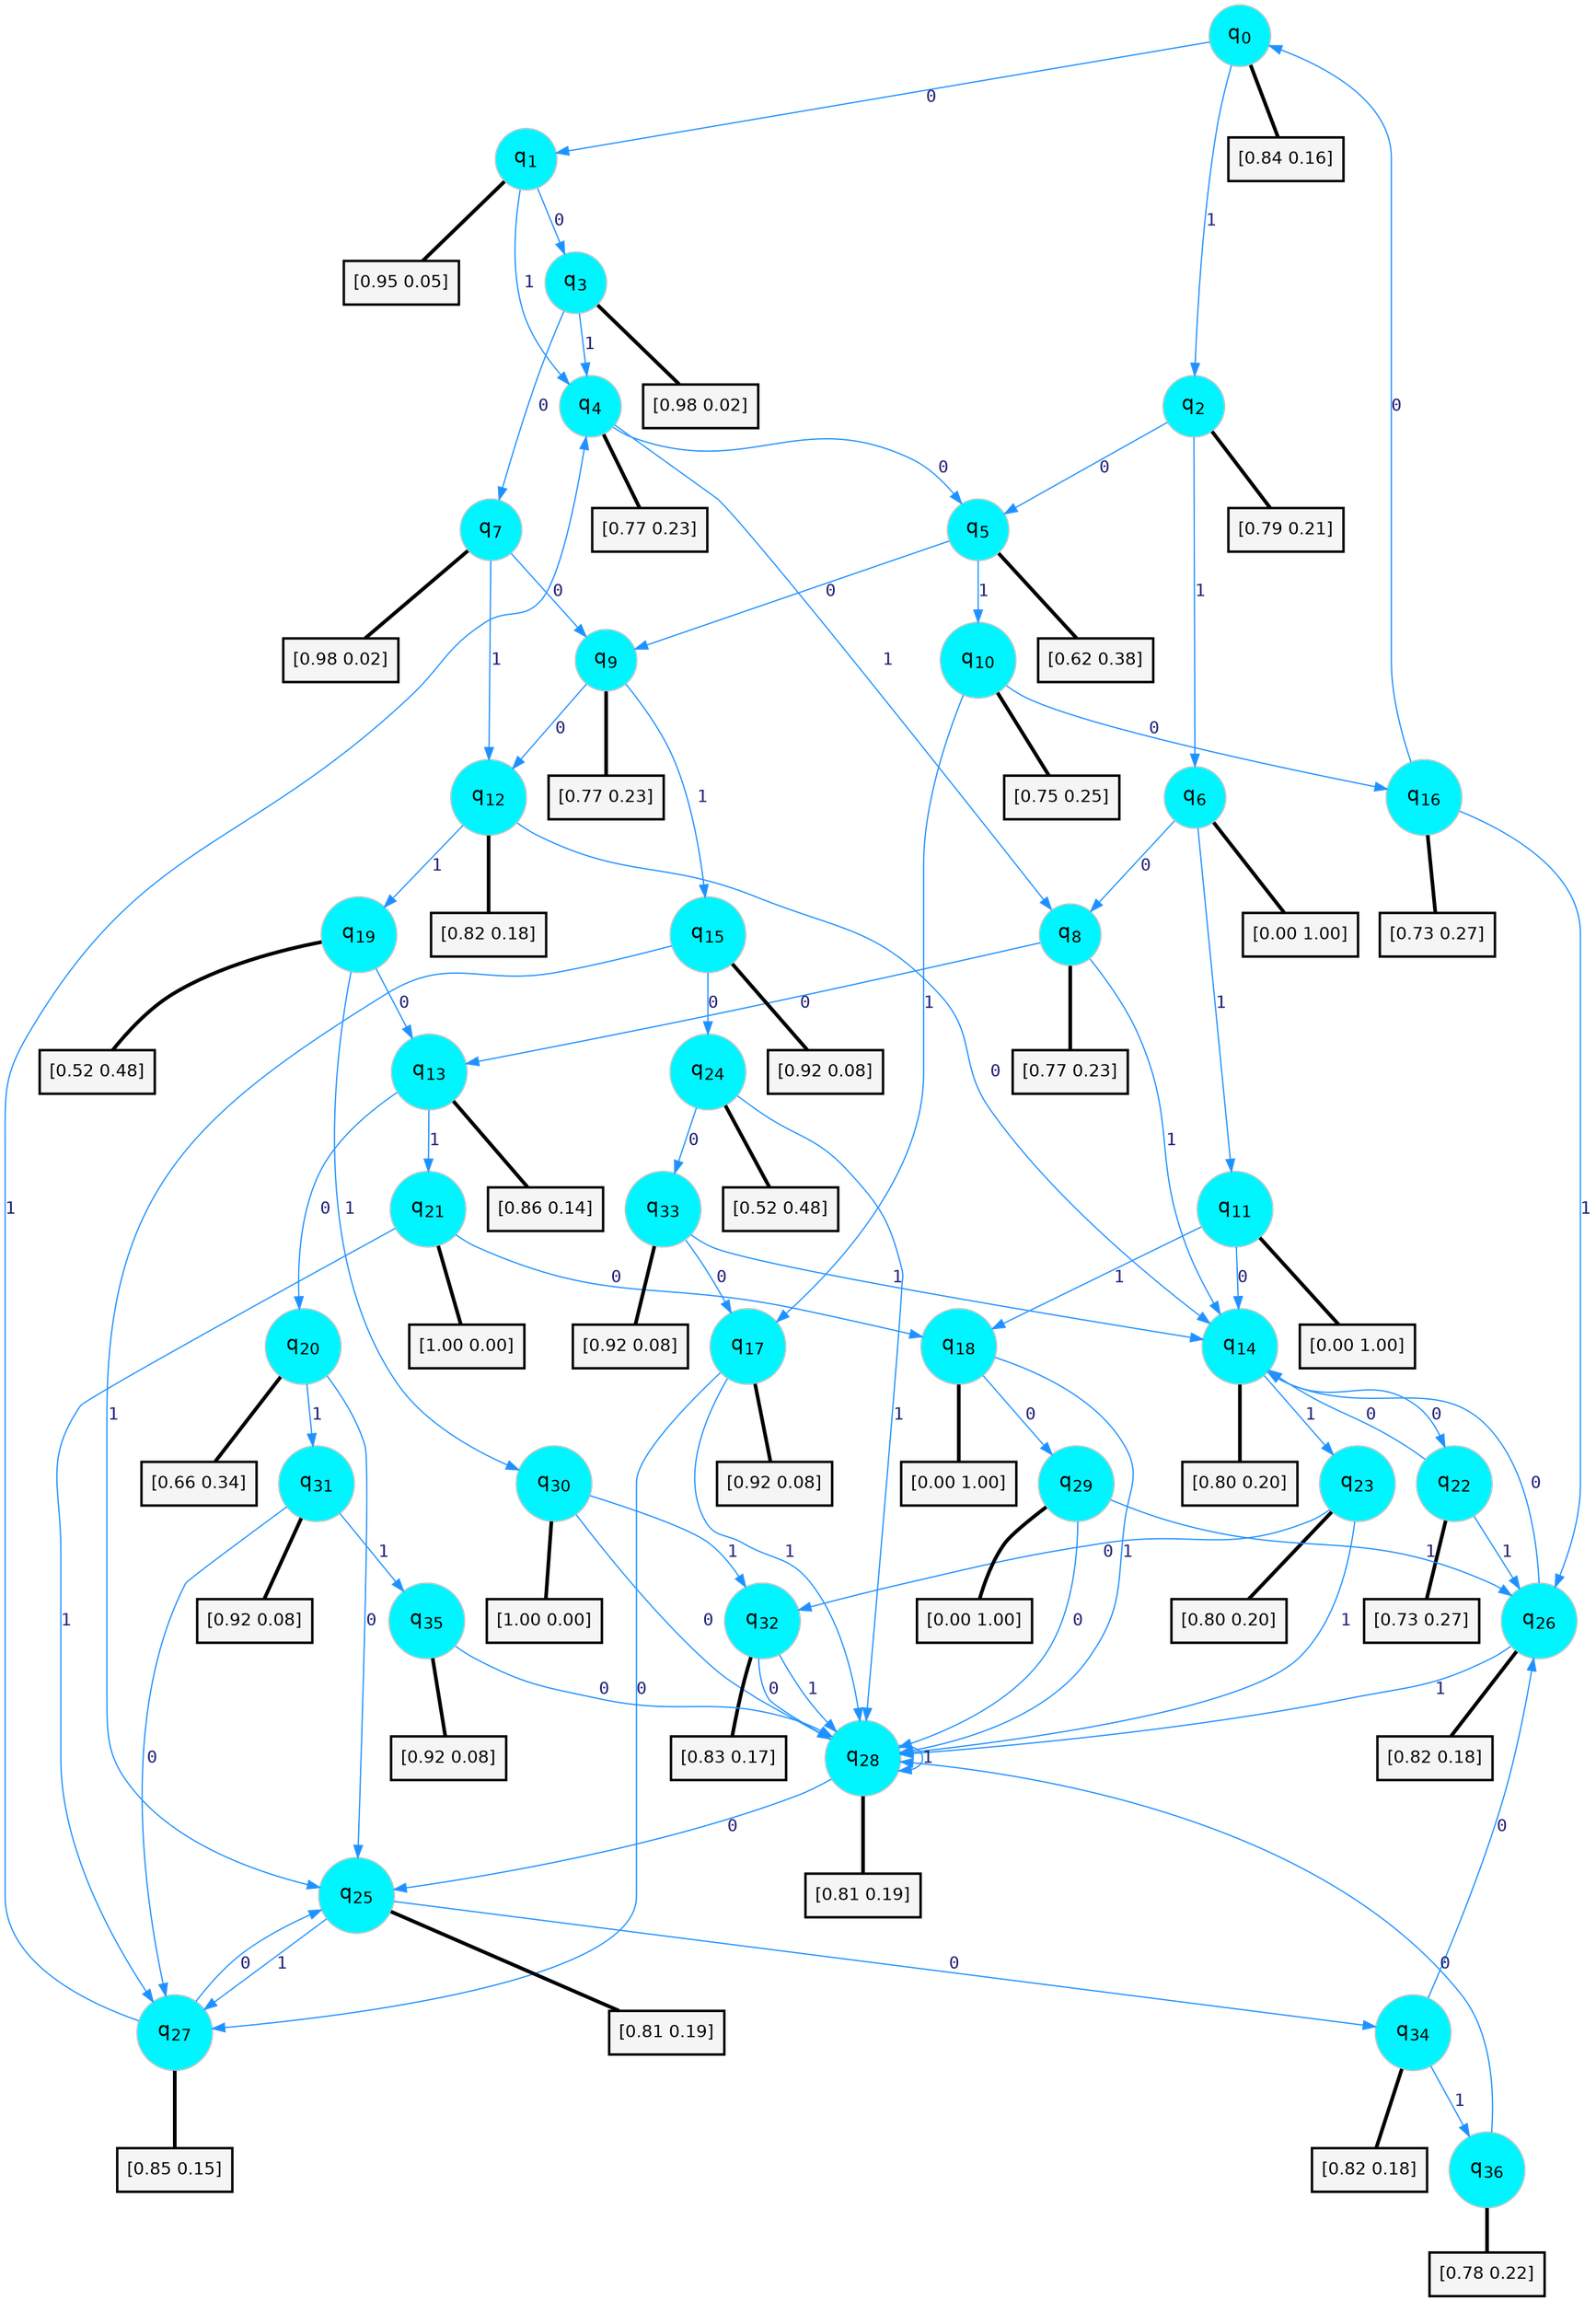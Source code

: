 digraph G {
graph [
bgcolor=transparent, dpi=300, rankdir=TD, size="40,25"];
node [
color=gray, fillcolor=turquoise1, fontcolor=black, fontname=Helvetica, fontsize=16, fontweight=bold, shape=circle, style=filled];
edge [
arrowsize=1, color=dodgerblue1, fontcolor=midnightblue, fontname=courier, fontweight=bold, penwidth=1, style=solid, weight=20];
0[label=<q<SUB>0</SUB>>];
1[label=<q<SUB>1</SUB>>];
2[label=<q<SUB>2</SUB>>];
3[label=<q<SUB>3</SUB>>];
4[label=<q<SUB>4</SUB>>];
5[label=<q<SUB>5</SUB>>];
6[label=<q<SUB>6</SUB>>];
7[label=<q<SUB>7</SUB>>];
8[label=<q<SUB>8</SUB>>];
9[label=<q<SUB>9</SUB>>];
10[label=<q<SUB>10</SUB>>];
11[label=<q<SUB>11</SUB>>];
12[label=<q<SUB>12</SUB>>];
13[label=<q<SUB>13</SUB>>];
14[label=<q<SUB>14</SUB>>];
15[label=<q<SUB>15</SUB>>];
16[label=<q<SUB>16</SUB>>];
17[label=<q<SUB>17</SUB>>];
18[label=<q<SUB>18</SUB>>];
19[label=<q<SUB>19</SUB>>];
20[label=<q<SUB>20</SUB>>];
21[label=<q<SUB>21</SUB>>];
22[label=<q<SUB>22</SUB>>];
23[label=<q<SUB>23</SUB>>];
24[label=<q<SUB>24</SUB>>];
25[label=<q<SUB>25</SUB>>];
26[label=<q<SUB>26</SUB>>];
27[label=<q<SUB>27</SUB>>];
28[label=<q<SUB>28</SUB>>];
29[label=<q<SUB>29</SUB>>];
30[label=<q<SUB>30</SUB>>];
31[label=<q<SUB>31</SUB>>];
32[label=<q<SUB>32</SUB>>];
33[label=<q<SUB>33</SUB>>];
34[label=<q<SUB>34</SUB>>];
35[label=<q<SUB>35</SUB>>];
36[label=<q<SUB>36</SUB>>];
37[label="[0.84 0.16]", shape=box,fontcolor=black, fontname=Helvetica, fontsize=14, penwidth=2, fillcolor=whitesmoke,color=black];
38[label="[0.95 0.05]", shape=box,fontcolor=black, fontname=Helvetica, fontsize=14, penwidth=2, fillcolor=whitesmoke,color=black];
39[label="[0.79 0.21]", shape=box,fontcolor=black, fontname=Helvetica, fontsize=14, penwidth=2, fillcolor=whitesmoke,color=black];
40[label="[0.98 0.02]", shape=box,fontcolor=black, fontname=Helvetica, fontsize=14, penwidth=2, fillcolor=whitesmoke,color=black];
41[label="[0.77 0.23]", shape=box,fontcolor=black, fontname=Helvetica, fontsize=14, penwidth=2, fillcolor=whitesmoke,color=black];
42[label="[0.62 0.38]", shape=box,fontcolor=black, fontname=Helvetica, fontsize=14, penwidth=2, fillcolor=whitesmoke,color=black];
43[label="[0.00 1.00]", shape=box,fontcolor=black, fontname=Helvetica, fontsize=14, penwidth=2, fillcolor=whitesmoke,color=black];
44[label="[0.98 0.02]", shape=box,fontcolor=black, fontname=Helvetica, fontsize=14, penwidth=2, fillcolor=whitesmoke,color=black];
45[label="[0.77 0.23]", shape=box,fontcolor=black, fontname=Helvetica, fontsize=14, penwidth=2, fillcolor=whitesmoke,color=black];
46[label="[0.77 0.23]", shape=box,fontcolor=black, fontname=Helvetica, fontsize=14, penwidth=2, fillcolor=whitesmoke,color=black];
47[label="[0.75 0.25]", shape=box,fontcolor=black, fontname=Helvetica, fontsize=14, penwidth=2, fillcolor=whitesmoke,color=black];
48[label="[0.00 1.00]", shape=box,fontcolor=black, fontname=Helvetica, fontsize=14, penwidth=2, fillcolor=whitesmoke,color=black];
49[label="[0.82 0.18]", shape=box,fontcolor=black, fontname=Helvetica, fontsize=14, penwidth=2, fillcolor=whitesmoke,color=black];
50[label="[0.86 0.14]", shape=box,fontcolor=black, fontname=Helvetica, fontsize=14, penwidth=2, fillcolor=whitesmoke,color=black];
51[label="[0.80 0.20]", shape=box,fontcolor=black, fontname=Helvetica, fontsize=14, penwidth=2, fillcolor=whitesmoke,color=black];
52[label="[0.92 0.08]", shape=box,fontcolor=black, fontname=Helvetica, fontsize=14, penwidth=2, fillcolor=whitesmoke,color=black];
53[label="[0.73 0.27]", shape=box,fontcolor=black, fontname=Helvetica, fontsize=14, penwidth=2, fillcolor=whitesmoke,color=black];
54[label="[0.92 0.08]", shape=box,fontcolor=black, fontname=Helvetica, fontsize=14, penwidth=2, fillcolor=whitesmoke,color=black];
55[label="[0.00 1.00]", shape=box,fontcolor=black, fontname=Helvetica, fontsize=14, penwidth=2, fillcolor=whitesmoke,color=black];
56[label="[0.52 0.48]", shape=box,fontcolor=black, fontname=Helvetica, fontsize=14, penwidth=2, fillcolor=whitesmoke,color=black];
57[label="[0.66 0.34]", shape=box,fontcolor=black, fontname=Helvetica, fontsize=14, penwidth=2, fillcolor=whitesmoke,color=black];
58[label="[1.00 0.00]", shape=box,fontcolor=black, fontname=Helvetica, fontsize=14, penwidth=2, fillcolor=whitesmoke,color=black];
59[label="[0.73 0.27]", shape=box,fontcolor=black, fontname=Helvetica, fontsize=14, penwidth=2, fillcolor=whitesmoke,color=black];
60[label="[0.80 0.20]", shape=box,fontcolor=black, fontname=Helvetica, fontsize=14, penwidth=2, fillcolor=whitesmoke,color=black];
61[label="[0.52 0.48]", shape=box,fontcolor=black, fontname=Helvetica, fontsize=14, penwidth=2, fillcolor=whitesmoke,color=black];
62[label="[0.81 0.19]", shape=box,fontcolor=black, fontname=Helvetica, fontsize=14, penwidth=2, fillcolor=whitesmoke,color=black];
63[label="[0.82 0.18]", shape=box,fontcolor=black, fontname=Helvetica, fontsize=14, penwidth=2, fillcolor=whitesmoke,color=black];
64[label="[0.85 0.15]", shape=box,fontcolor=black, fontname=Helvetica, fontsize=14, penwidth=2, fillcolor=whitesmoke,color=black];
65[label="[0.81 0.19]", shape=box,fontcolor=black, fontname=Helvetica, fontsize=14, penwidth=2, fillcolor=whitesmoke,color=black];
66[label="[0.00 1.00]", shape=box,fontcolor=black, fontname=Helvetica, fontsize=14, penwidth=2, fillcolor=whitesmoke,color=black];
67[label="[1.00 0.00]", shape=box,fontcolor=black, fontname=Helvetica, fontsize=14, penwidth=2, fillcolor=whitesmoke,color=black];
68[label="[0.92 0.08]", shape=box,fontcolor=black, fontname=Helvetica, fontsize=14, penwidth=2, fillcolor=whitesmoke,color=black];
69[label="[0.83 0.17]", shape=box,fontcolor=black, fontname=Helvetica, fontsize=14, penwidth=2, fillcolor=whitesmoke,color=black];
70[label="[0.92 0.08]", shape=box,fontcolor=black, fontname=Helvetica, fontsize=14, penwidth=2, fillcolor=whitesmoke,color=black];
71[label="[0.82 0.18]", shape=box,fontcolor=black, fontname=Helvetica, fontsize=14, penwidth=2, fillcolor=whitesmoke,color=black];
72[label="[0.92 0.08]", shape=box,fontcolor=black, fontname=Helvetica, fontsize=14, penwidth=2, fillcolor=whitesmoke,color=black];
73[label="[0.78 0.22]", shape=box,fontcolor=black, fontname=Helvetica, fontsize=14, penwidth=2, fillcolor=whitesmoke,color=black];
0->1 [label=0];
0->2 [label=1];
0->37 [arrowhead=none, penwidth=3,color=black];
1->3 [label=0];
1->4 [label=1];
1->38 [arrowhead=none, penwidth=3,color=black];
2->5 [label=0];
2->6 [label=1];
2->39 [arrowhead=none, penwidth=3,color=black];
3->7 [label=0];
3->4 [label=1];
3->40 [arrowhead=none, penwidth=3,color=black];
4->5 [label=0];
4->8 [label=1];
4->41 [arrowhead=none, penwidth=3,color=black];
5->9 [label=0];
5->10 [label=1];
5->42 [arrowhead=none, penwidth=3,color=black];
6->8 [label=0];
6->11 [label=1];
6->43 [arrowhead=none, penwidth=3,color=black];
7->9 [label=0];
7->12 [label=1];
7->44 [arrowhead=none, penwidth=3,color=black];
8->13 [label=0];
8->14 [label=1];
8->45 [arrowhead=none, penwidth=3,color=black];
9->12 [label=0];
9->15 [label=1];
9->46 [arrowhead=none, penwidth=3,color=black];
10->16 [label=0];
10->17 [label=1];
10->47 [arrowhead=none, penwidth=3,color=black];
11->14 [label=0];
11->18 [label=1];
11->48 [arrowhead=none, penwidth=3,color=black];
12->14 [label=0];
12->19 [label=1];
12->49 [arrowhead=none, penwidth=3,color=black];
13->20 [label=0];
13->21 [label=1];
13->50 [arrowhead=none, penwidth=3,color=black];
14->22 [label=0];
14->23 [label=1];
14->51 [arrowhead=none, penwidth=3,color=black];
15->24 [label=0];
15->25 [label=1];
15->52 [arrowhead=none, penwidth=3,color=black];
16->0 [label=0];
16->26 [label=1];
16->53 [arrowhead=none, penwidth=3,color=black];
17->27 [label=0];
17->28 [label=1];
17->54 [arrowhead=none, penwidth=3,color=black];
18->29 [label=0];
18->28 [label=1];
18->55 [arrowhead=none, penwidth=3,color=black];
19->13 [label=0];
19->30 [label=1];
19->56 [arrowhead=none, penwidth=3,color=black];
20->25 [label=0];
20->31 [label=1];
20->57 [arrowhead=none, penwidth=3,color=black];
21->18 [label=0];
21->27 [label=1];
21->58 [arrowhead=none, penwidth=3,color=black];
22->14 [label=0];
22->26 [label=1];
22->59 [arrowhead=none, penwidth=3,color=black];
23->32 [label=0];
23->28 [label=1];
23->60 [arrowhead=none, penwidth=3,color=black];
24->33 [label=0];
24->28 [label=1];
24->61 [arrowhead=none, penwidth=3,color=black];
25->34 [label=0];
25->27 [label=1];
25->62 [arrowhead=none, penwidth=3,color=black];
26->14 [label=0];
26->28 [label=1];
26->63 [arrowhead=none, penwidth=3,color=black];
27->25 [label=0];
27->4 [label=1];
27->64 [arrowhead=none, penwidth=3,color=black];
28->25 [label=0];
28->28 [label=1];
28->65 [arrowhead=none, penwidth=3,color=black];
29->28 [label=0];
29->26 [label=1];
29->66 [arrowhead=none, penwidth=3,color=black];
30->28 [label=0];
30->32 [label=1];
30->67 [arrowhead=none, penwidth=3,color=black];
31->27 [label=0];
31->35 [label=1];
31->68 [arrowhead=none, penwidth=3,color=black];
32->28 [label=0];
32->28 [label=1];
32->69 [arrowhead=none, penwidth=3,color=black];
33->17 [label=0];
33->14 [label=1];
33->70 [arrowhead=none, penwidth=3,color=black];
34->26 [label=0];
34->36 [label=1];
34->71 [arrowhead=none, penwidth=3,color=black];
35->28 [label=0];
35->72 [arrowhead=none, penwidth=3,color=black];
36->28 [label=0];
36->73 [arrowhead=none, penwidth=3,color=black];
}
